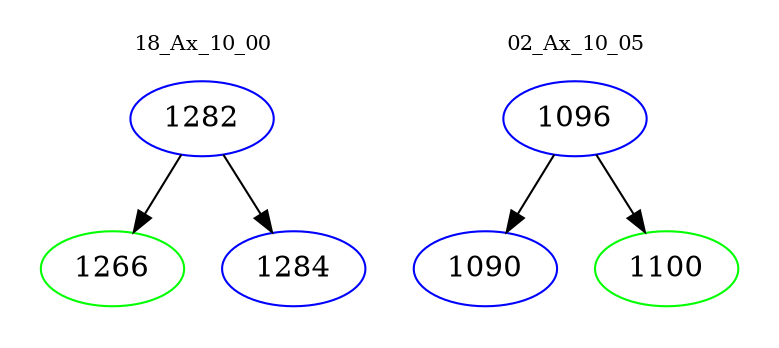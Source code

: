 digraph{
subgraph cluster_0 {
color = white
label = "18_Ax_10_00";
fontsize=10;
T0_1282 [label="1282", color="blue"]
T0_1282 -> T0_1266 [color="black"]
T0_1266 [label="1266", color="green"]
T0_1282 -> T0_1284 [color="black"]
T0_1284 [label="1284", color="blue"]
}
subgraph cluster_1 {
color = white
label = "02_Ax_10_05";
fontsize=10;
T1_1096 [label="1096", color="blue"]
T1_1096 -> T1_1090 [color="black"]
T1_1090 [label="1090", color="blue"]
T1_1096 -> T1_1100 [color="black"]
T1_1100 [label="1100", color="green"]
}
}
